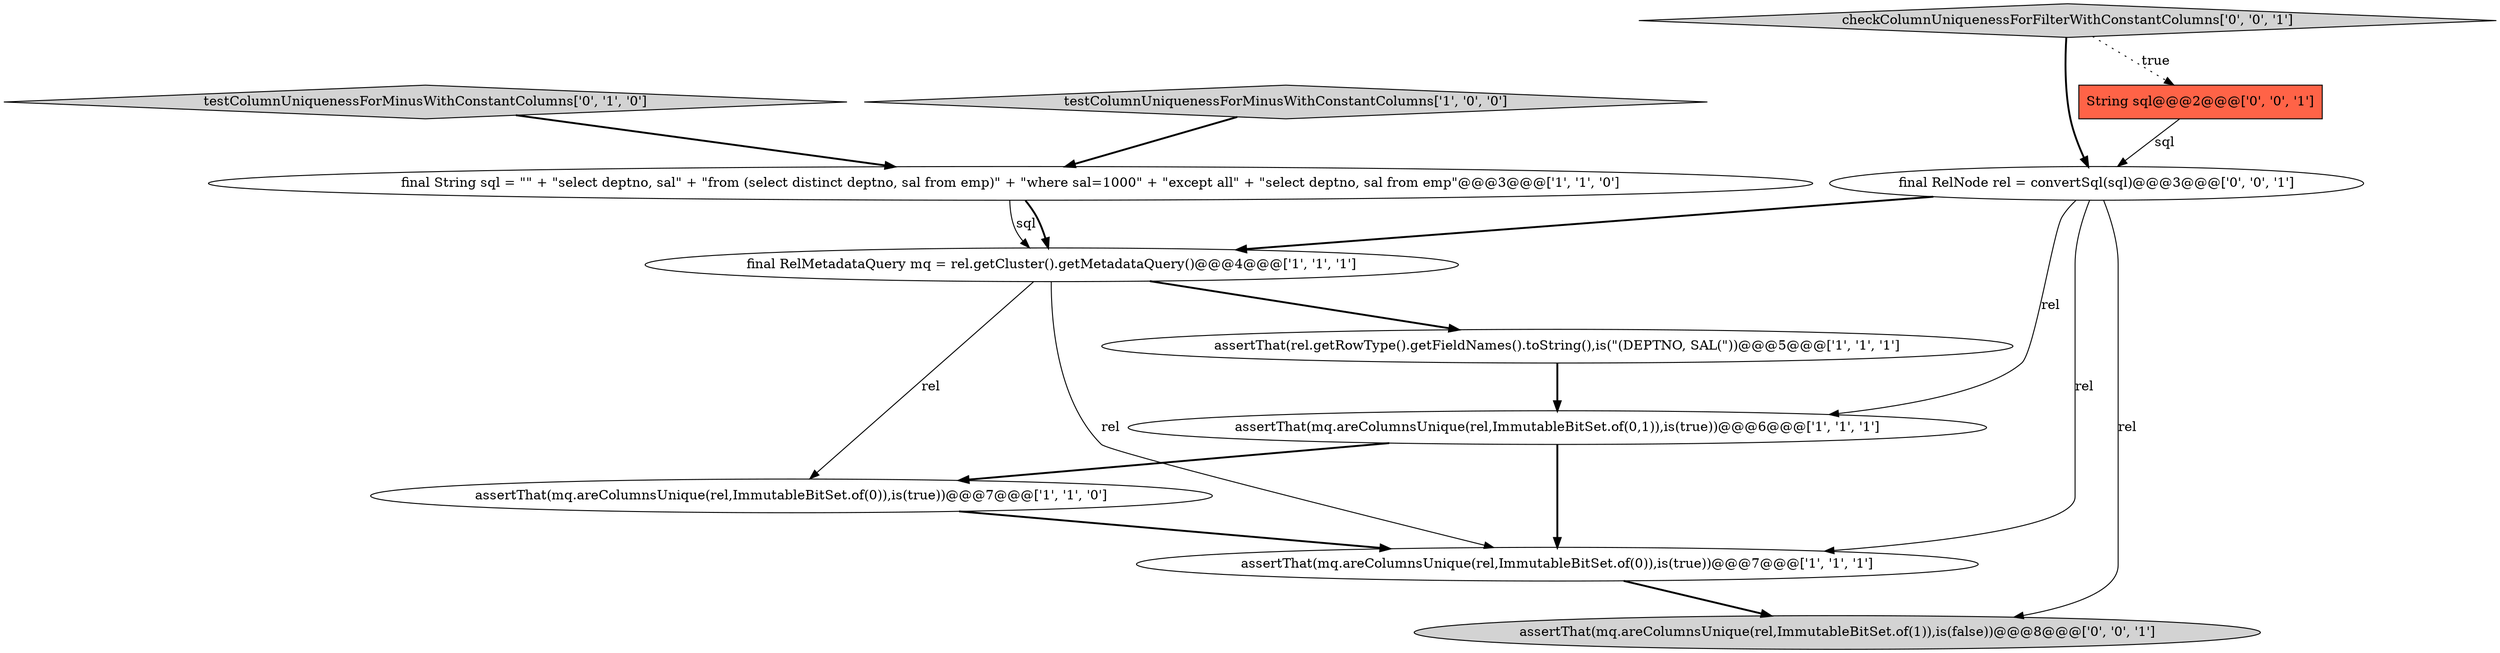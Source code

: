 digraph {
7 [style = filled, label = "testColumnUniquenessForMinusWithConstantColumns['0', '1', '0']", fillcolor = lightgray, shape = diamond image = "AAA0AAABBB2BBB"];
1 [style = filled, label = "final String sql = \"\" + \"select deptno, sal\" + \"from (select distinct deptno, sal from emp)\" + \"where sal=1000\" + \"except all\" + \"select deptno, sal from emp\"@@@3@@@['1', '1', '0']", fillcolor = white, shape = ellipse image = "AAA0AAABBB1BBB"];
9 [style = filled, label = "checkColumnUniquenessForFilterWithConstantColumns['0', '0', '1']", fillcolor = lightgray, shape = diamond image = "AAA0AAABBB3BBB"];
8 [style = filled, label = "assertThat(mq.areColumnsUnique(rel,ImmutableBitSet.of(1)),is(false))@@@8@@@['0', '0', '1']", fillcolor = lightgray, shape = ellipse image = "AAA0AAABBB3BBB"];
0 [style = filled, label = "testColumnUniquenessForMinusWithConstantColumns['1', '0', '0']", fillcolor = lightgray, shape = diamond image = "AAA0AAABBB1BBB"];
6 [style = filled, label = "assertThat(mq.areColumnsUnique(rel,ImmutableBitSet.of(0)),is(true))@@@7@@@['1', '1', '0']", fillcolor = white, shape = ellipse image = "AAA0AAABBB1BBB"];
3 [style = filled, label = "assertThat(mq.areColumnsUnique(rel,ImmutableBitSet.of(0)),is(true))@@@7@@@['1', '1', '1']", fillcolor = white, shape = ellipse image = "AAA0AAABBB1BBB"];
5 [style = filled, label = "assertThat(rel.getRowType().getFieldNames().toString(),is(\"(DEPTNO, SAL(\"))@@@5@@@['1', '1', '1']", fillcolor = white, shape = ellipse image = "AAA0AAABBB1BBB"];
2 [style = filled, label = "final RelMetadataQuery mq = rel.getCluster().getMetadataQuery()@@@4@@@['1', '1', '1']", fillcolor = white, shape = ellipse image = "AAA0AAABBB1BBB"];
10 [style = filled, label = "String sql@@@2@@@['0', '0', '1']", fillcolor = tomato, shape = box image = "AAA0AAABBB3BBB"];
4 [style = filled, label = "assertThat(mq.areColumnsUnique(rel,ImmutableBitSet.of(0,1)),is(true))@@@6@@@['1', '1', '1']", fillcolor = white, shape = ellipse image = "AAA0AAABBB1BBB"];
11 [style = filled, label = "final RelNode rel = convertSql(sql)@@@3@@@['0', '0', '1']", fillcolor = white, shape = ellipse image = "AAA0AAABBB3BBB"];
10->11 [style = solid, label="sql"];
0->1 [style = bold, label=""];
11->2 [style = bold, label=""];
9->10 [style = dotted, label="true"];
4->6 [style = bold, label=""];
2->3 [style = solid, label="rel"];
7->1 [style = bold, label=""];
9->11 [style = bold, label=""];
2->6 [style = solid, label="rel"];
4->3 [style = bold, label=""];
1->2 [style = solid, label="sql"];
11->8 [style = solid, label="rel"];
1->2 [style = bold, label=""];
11->4 [style = solid, label="rel"];
6->3 [style = bold, label=""];
5->4 [style = bold, label=""];
3->8 [style = bold, label=""];
2->5 [style = bold, label=""];
11->3 [style = solid, label="rel"];
}
